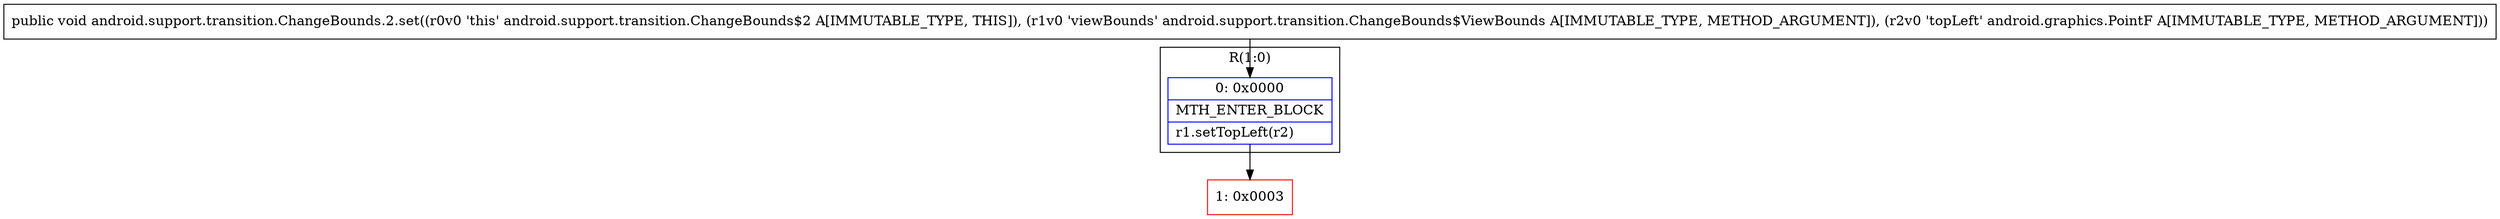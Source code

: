 digraph "CFG forandroid.support.transition.ChangeBounds.2.set(Landroid\/support\/transition\/ChangeBounds$ViewBounds;Landroid\/graphics\/PointF;)V" {
subgraph cluster_Region_1966593585 {
label = "R(1:0)";
node [shape=record,color=blue];
Node_0 [shape=record,label="{0\:\ 0x0000|MTH_ENTER_BLOCK\l|r1.setTopLeft(r2)\l}"];
}
Node_1 [shape=record,color=red,label="{1\:\ 0x0003}"];
MethodNode[shape=record,label="{public void android.support.transition.ChangeBounds.2.set((r0v0 'this' android.support.transition.ChangeBounds$2 A[IMMUTABLE_TYPE, THIS]), (r1v0 'viewBounds' android.support.transition.ChangeBounds$ViewBounds A[IMMUTABLE_TYPE, METHOD_ARGUMENT]), (r2v0 'topLeft' android.graphics.PointF A[IMMUTABLE_TYPE, METHOD_ARGUMENT])) }"];
MethodNode -> Node_0;
Node_0 -> Node_1;
}

